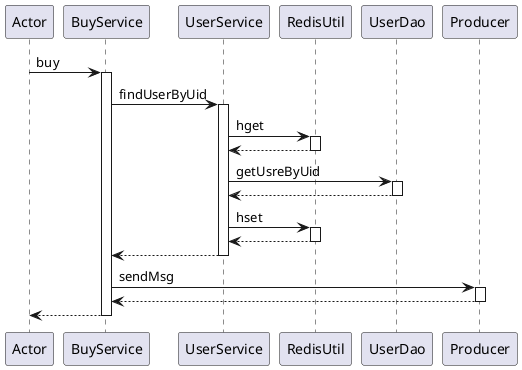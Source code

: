 @startuml
participant Actor
Actor -> BuyService : buy
activate BuyService
BuyService -> UserService : findUserByUid
activate UserService
UserService -> RedisUtil : hget
activate RedisUtil
RedisUtil --> UserService
deactivate RedisUtil
UserService -> UserDao : getUsreByUid
activate UserDao
UserDao --> UserService
deactivate UserDao
UserService -> RedisUtil : hset
activate RedisUtil
RedisUtil --> UserService
deactivate RedisUtil
UserService --> BuyService
deactivate UserService
BuyService -> Producer : sendMsg
activate Producer
Producer --> BuyService
deactivate Producer
return
@enduml
